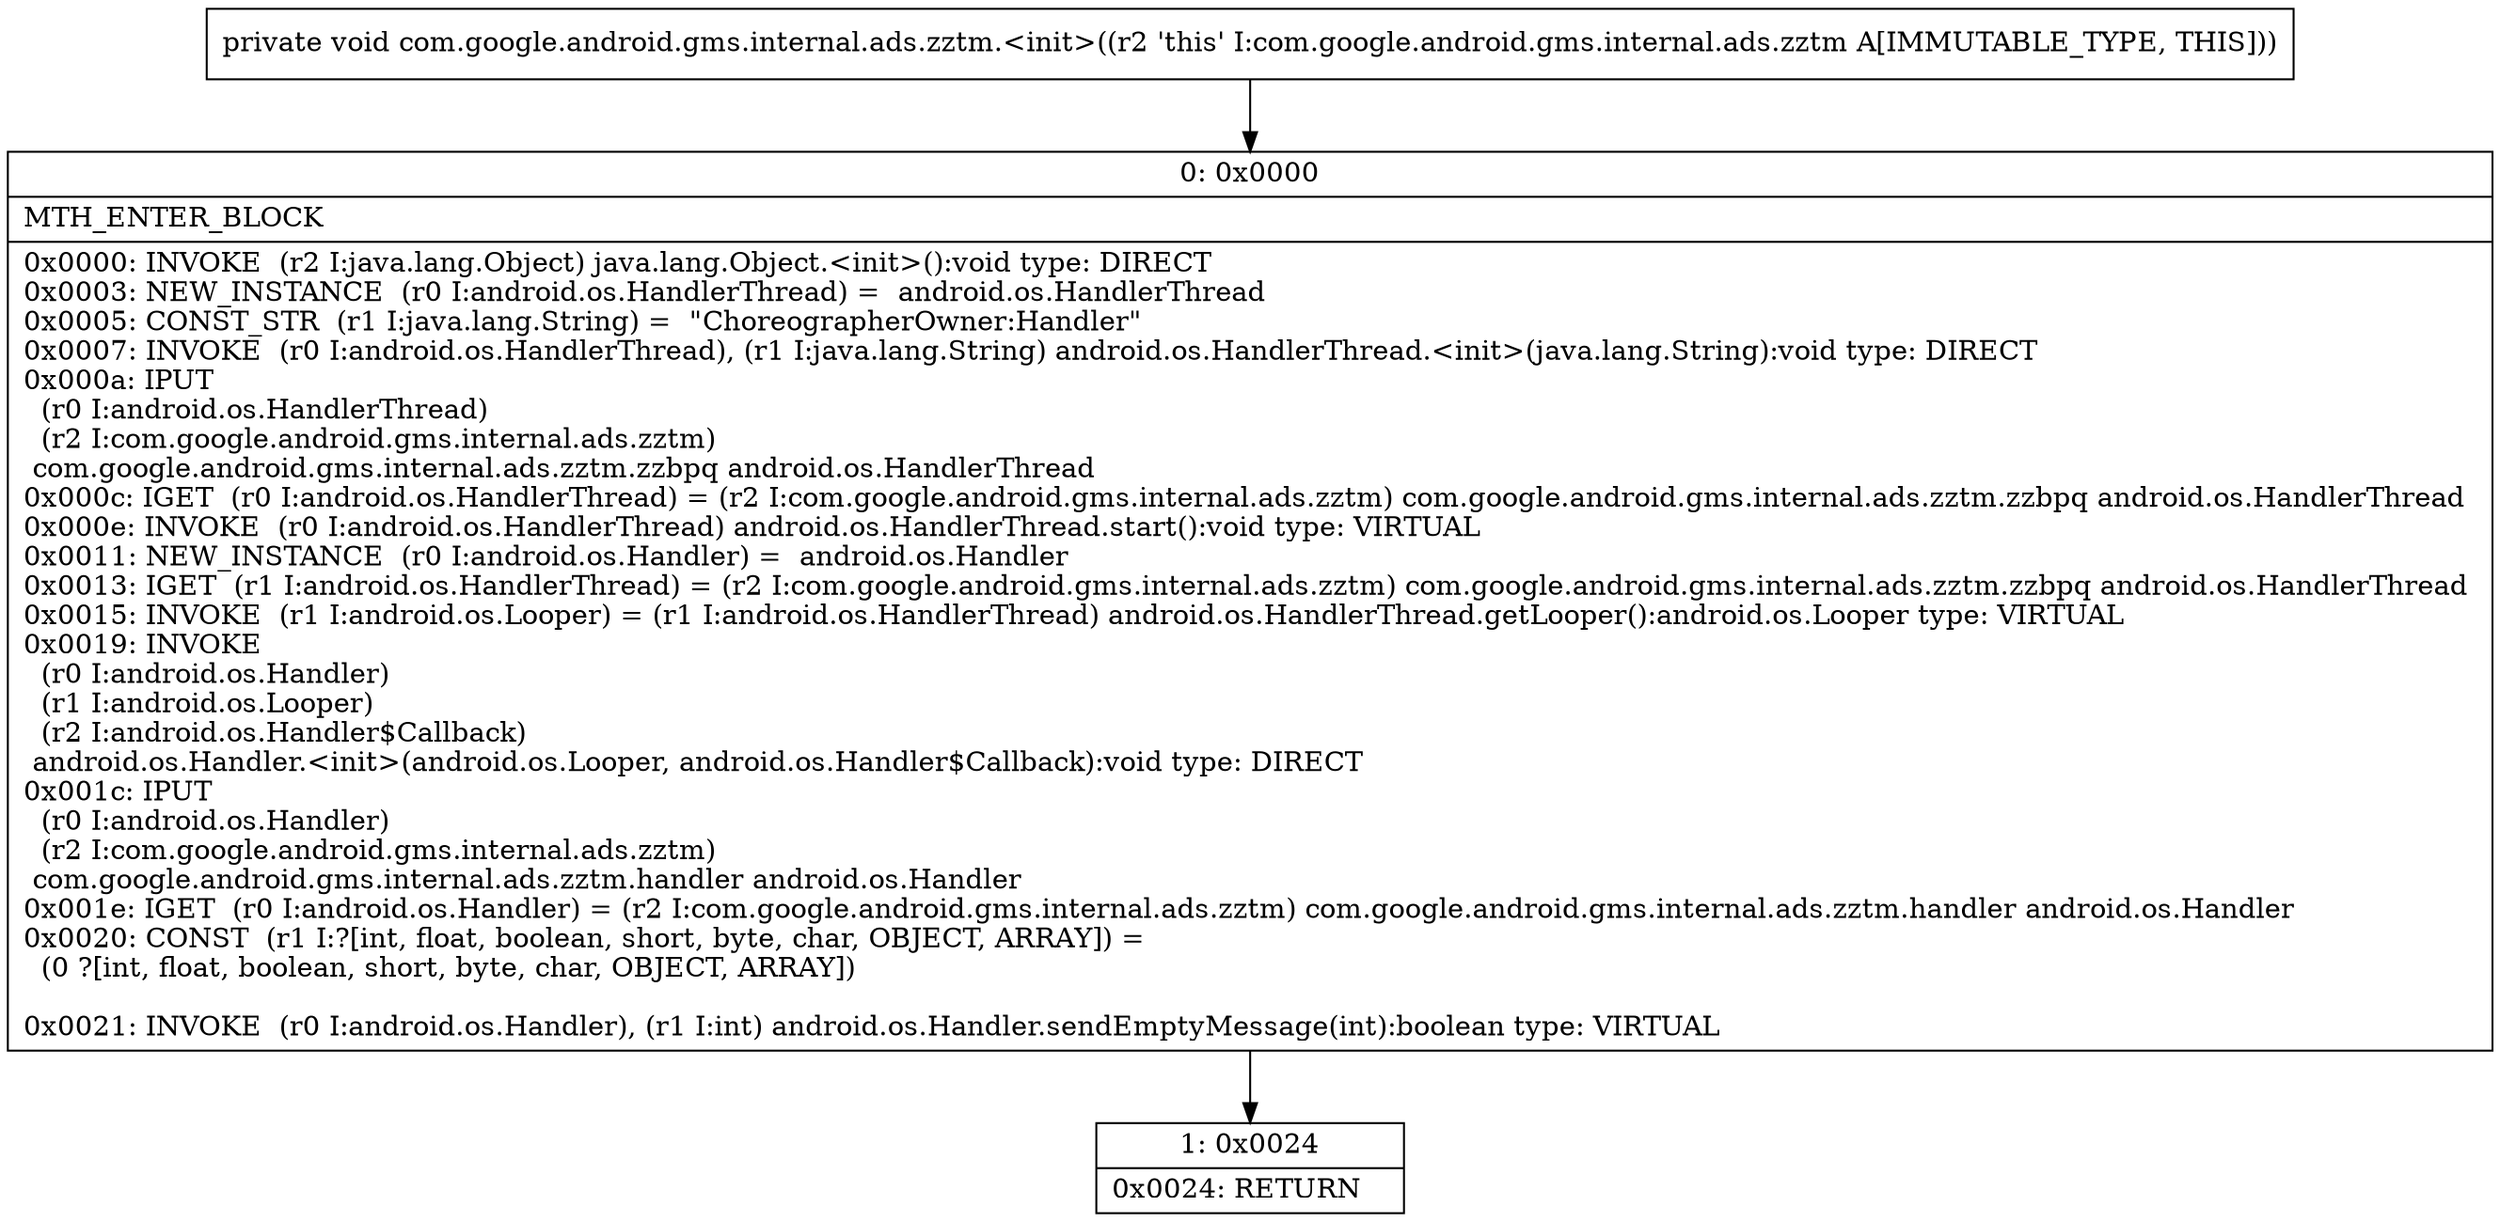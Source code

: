 digraph "CFG forcom.google.android.gms.internal.ads.zztm.\<init\>()V" {
Node_0 [shape=record,label="{0\:\ 0x0000|MTH_ENTER_BLOCK\l|0x0000: INVOKE  (r2 I:java.lang.Object) java.lang.Object.\<init\>():void type: DIRECT \l0x0003: NEW_INSTANCE  (r0 I:android.os.HandlerThread) =  android.os.HandlerThread \l0x0005: CONST_STR  (r1 I:java.lang.String) =  \"ChoreographerOwner:Handler\" \l0x0007: INVOKE  (r0 I:android.os.HandlerThread), (r1 I:java.lang.String) android.os.HandlerThread.\<init\>(java.lang.String):void type: DIRECT \l0x000a: IPUT  \l  (r0 I:android.os.HandlerThread)\l  (r2 I:com.google.android.gms.internal.ads.zztm)\l com.google.android.gms.internal.ads.zztm.zzbpq android.os.HandlerThread \l0x000c: IGET  (r0 I:android.os.HandlerThread) = (r2 I:com.google.android.gms.internal.ads.zztm) com.google.android.gms.internal.ads.zztm.zzbpq android.os.HandlerThread \l0x000e: INVOKE  (r0 I:android.os.HandlerThread) android.os.HandlerThread.start():void type: VIRTUAL \l0x0011: NEW_INSTANCE  (r0 I:android.os.Handler) =  android.os.Handler \l0x0013: IGET  (r1 I:android.os.HandlerThread) = (r2 I:com.google.android.gms.internal.ads.zztm) com.google.android.gms.internal.ads.zztm.zzbpq android.os.HandlerThread \l0x0015: INVOKE  (r1 I:android.os.Looper) = (r1 I:android.os.HandlerThread) android.os.HandlerThread.getLooper():android.os.Looper type: VIRTUAL \l0x0019: INVOKE  \l  (r0 I:android.os.Handler)\l  (r1 I:android.os.Looper)\l  (r2 I:android.os.Handler$Callback)\l android.os.Handler.\<init\>(android.os.Looper, android.os.Handler$Callback):void type: DIRECT \l0x001c: IPUT  \l  (r0 I:android.os.Handler)\l  (r2 I:com.google.android.gms.internal.ads.zztm)\l com.google.android.gms.internal.ads.zztm.handler android.os.Handler \l0x001e: IGET  (r0 I:android.os.Handler) = (r2 I:com.google.android.gms.internal.ads.zztm) com.google.android.gms.internal.ads.zztm.handler android.os.Handler \l0x0020: CONST  (r1 I:?[int, float, boolean, short, byte, char, OBJECT, ARRAY]) = \l  (0 ?[int, float, boolean, short, byte, char, OBJECT, ARRAY])\l \l0x0021: INVOKE  (r0 I:android.os.Handler), (r1 I:int) android.os.Handler.sendEmptyMessage(int):boolean type: VIRTUAL \l}"];
Node_1 [shape=record,label="{1\:\ 0x0024|0x0024: RETURN   \l}"];
MethodNode[shape=record,label="{private void com.google.android.gms.internal.ads.zztm.\<init\>((r2 'this' I:com.google.android.gms.internal.ads.zztm A[IMMUTABLE_TYPE, THIS])) }"];
MethodNode -> Node_0;
Node_0 -> Node_1;
}


